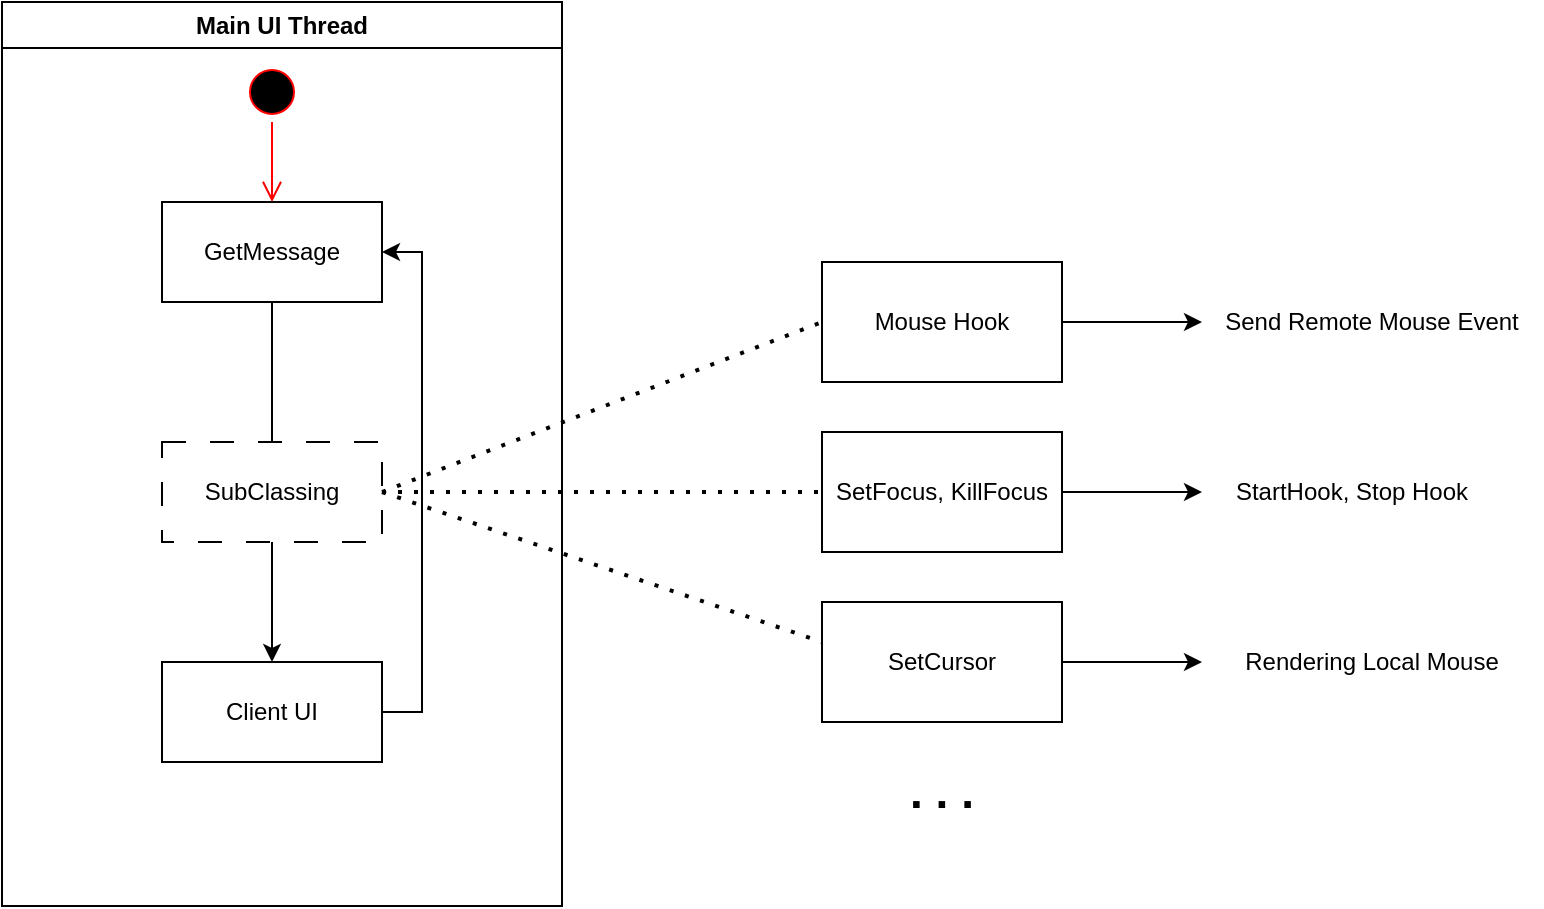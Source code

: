<mxfile version="24.7.4">
  <diagram name="페이지-1" id="qZazr193hUHMwVS4NR-1">
    <mxGraphModel dx="1434" dy="746" grid="1" gridSize="10" guides="1" tooltips="1" connect="1" arrows="1" fold="1" page="1" pageScale="1" pageWidth="827" pageHeight="1169" math="0" shadow="0">
      <root>
        <mxCell id="0" />
        <mxCell id="1" parent="0" />
        <mxCell id="1XmJx1WI5i3YDK_gQCyh-6" value="" style="ellipse;html=1;shape=startState;fillColor=#000000;strokeColor=#ff0000;" vertex="1" parent="1">
          <mxGeometry x="140" y="80" width="30" height="30" as="geometry" />
        </mxCell>
        <mxCell id="1XmJx1WI5i3YDK_gQCyh-7" value="" style="edgeStyle=orthogonalEdgeStyle;html=1;verticalAlign=bottom;endArrow=open;endSize=8;strokeColor=#ff0000;rounded=0;" edge="1" source="1XmJx1WI5i3YDK_gQCyh-6" parent="1">
          <mxGeometry relative="1" as="geometry">
            <mxPoint x="155" y="150" as="targetPoint" />
          </mxGeometry>
        </mxCell>
        <mxCell id="1XmJx1WI5i3YDK_gQCyh-25" style="edgeStyle=orthogonalEdgeStyle;rounded=0;orthogonalLoop=1;jettySize=auto;html=1;entryX=0.5;entryY=0;entryDx=0;entryDy=0;" edge="1" parent="1" source="1XmJx1WI5i3YDK_gQCyh-8" target="1XmJx1WI5i3YDK_gQCyh-14">
          <mxGeometry relative="1" as="geometry" />
        </mxCell>
        <mxCell id="1XmJx1WI5i3YDK_gQCyh-8" value="GetMessage" style="html=1;whiteSpace=wrap;" vertex="1" parent="1">
          <mxGeometry x="100" y="150" width="110" height="50" as="geometry" />
        </mxCell>
        <mxCell id="1XmJx1WI5i3YDK_gQCyh-41" style="edgeStyle=orthogonalEdgeStyle;rounded=0;orthogonalLoop=1;jettySize=auto;html=1;entryX=1;entryY=0.5;entryDx=0;entryDy=0;" edge="1" parent="1" source="1XmJx1WI5i3YDK_gQCyh-14" target="1XmJx1WI5i3YDK_gQCyh-8">
          <mxGeometry relative="1" as="geometry">
            <Array as="points">
              <mxPoint x="230" y="405" />
              <mxPoint x="230" y="175" />
            </Array>
          </mxGeometry>
        </mxCell>
        <mxCell id="1XmJx1WI5i3YDK_gQCyh-14" value="Client UI" style="html=1;whiteSpace=wrap;" vertex="1" parent="1">
          <mxGeometry x="100" y="380" width="110" height="50" as="geometry" />
        </mxCell>
        <mxCell id="1XmJx1WI5i3YDK_gQCyh-23" value="SubClassing" style="html=1;whiteSpace=wrap;dashed=1;dashPattern=12 12;" vertex="1" parent="1">
          <mxGeometry x="100" y="270" width="110" height="50" as="geometry" />
        </mxCell>
        <mxCell id="1XmJx1WI5i3YDK_gQCyh-26" value="Main UI Thread" style="swimlane;whiteSpace=wrap" vertex="1" parent="1">
          <mxGeometry x="20" y="50" width="280" height="452" as="geometry" />
        </mxCell>
        <mxCell id="1XmJx1WI5i3YDK_gQCyh-42" value="" style="endArrow=none;dashed=1;html=1;dashPattern=1 3;strokeWidth=2;rounded=0;exitX=1;exitY=0.5;exitDx=0;exitDy=0;entryX=0;entryY=0.5;entryDx=0;entryDy=0;" edge="1" parent="1" source="1XmJx1WI5i3YDK_gQCyh-23" target="1XmJx1WI5i3YDK_gQCyh-43">
          <mxGeometry width="50" height="50" relative="1" as="geometry">
            <mxPoint x="350" y="310" as="sourcePoint" />
            <mxPoint x="380" y="295" as="targetPoint" />
          </mxGeometry>
        </mxCell>
        <mxCell id="1XmJx1WI5i3YDK_gQCyh-46" style="edgeStyle=orthogonalEdgeStyle;rounded=0;orthogonalLoop=1;jettySize=auto;html=1;" edge="1" parent="1" source="1XmJx1WI5i3YDK_gQCyh-43" target="1XmJx1WI5i3YDK_gQCyh-47">
          <mxGeometry relative="1" as="geometry">
            <mxPoint x="650" y="210" as="targetPoint" />
          </mxGeometry>
        </mxCell>
        <mxCell id="1XmJx1WI5i3YDK_gQCyh-43" value="Mouse Hook" style="rounded=0;whiteSpace=wrap;html=1;" vertex="1" parent="1">
          <mxGeometry x="430" y="180" width="120" height="60" as="geometry" />
        </mxCell>
        <mxCell id="1XmJx1WI5i3YDK_gQCyh-48" style="edgeStyle=orthogonalEdgeStyle;rounded=0;orthogonalLoop=1;jettySize=auto;html=1;" edge="1" parent="1" source="1XmJx1WI5i3YDK_gQCyh-44" target="1XmJx1WI5i3YDK_gQCyh-49">
          <mxGeometry relative="1" as="geometry">
            <mxPoint x="620" y="295" as="targetPoint" />
          </mxGeometry>
        </mxCell>
        <mxCell id="1XmJx1WI5i3YDK_gQCyh-44" value="SetFocus, KillFocus" style="rounded=0;whiteSpace=wrap;html=1;" vertex="1" parent="1">
          <mxGeometry x="430" y="265" width="120" height="60" as="geometry" />
        </mxCell>
        <mxCell id="1XmJx1WI5i3YDK_gQCyh-47" value="Send Remote Mouse Event" style="text;html=1;align=center;verticalAlign=middle;whiteSpace=wrap;rounded=0;" vertex="1" parent="1">
          <mxGeometry x="620" y="195" width="170" height="30" as="geometry" />
        </mxCell>
        <mxCell id="1XmJx1WI5i3YDK_gQCyh-49" value="StartHook, Stop Hook" style="text;html=1;align=center;verticalAlign=middle;whiteSpace=wrap;rounded=0;" vertex="1" parent="1">
          <mxGeometry x="620" y="280" width="150" height="30" as="geometry" />
        </mxCell>
        <mxCell id="1XmJx1WI5i3YDK_gQCyh-53" value="" style="endArrow=none;dashed=1;html=1;dashPattern=1 3;strokeWidth=2;rounded=0;exitX=1;exitY=0.5;exitDx=0;exitDy=0;" edge="1" parent="1">
          <mxGeometry width="50" height="50" relative="1" as="geometry">
            <mxPoint x="210" y="295" as="sourcePoint" />
            <mxPoint x="430" y="370" as="targetPoint" />
          </mxGeometry>
        </mxCell>
        <mxCell id="1XmJx1WI5i3YDK_gQCyh-55" style="edgeStyle=orthogonalEdgeStyle;rounded=0;orthogonalLoop=1;jettySize=auto;html=1;" edge="1" parent="1" source="1XmJx1WI5i3YDK_gQCyh-54">
          <mxGeometry relative="1" as="geometry">
            <mxPoint x="620" y="380" as="targetPoint" />
          </mxGeometry>
        </mxCell>
        <mxCell id="1XmJx1WI5i3YDK_gQCyh-54" value="SetCursor" style="rounded=0;whiteSpace=wrap;html=1;" vertex="1" parent="1">
          <mxGeometry x="430" y="350" width="120" height="60" as="geometry" />
        </mxCell>
        <mxCell id="1XmJx1WI5i3YDK_gQCyh-56" value="Rendering Local Mouse" style="text;html=1;align=center;verticalAlign=middle;whiteSpace=wrap;rounded=0;" vertex="1" parent="1">
          <mxGeometry x="620" y="365" width="170" height="30" as="geometry" />
        </mxCell>
        <mxCell id="1XmJx1WI5i3YDK_gQCyh-57" value="" style="endArrow=none;dashed=1;html=1;dashPattern=1 3;strokeWidth=2;rounded=0;exitX=1;exitY=0.5;exitDx=0;exitDy=0;entryX=0;entryY=0.5;entryDx=0;entryDy=0;" edge="1" parent="1" source="1XmJx1WI5i3YDK_gQCyh-23" target="1XmJx1WI5i3YDK_gQCyh-44">
          <mxGeometry width="50" height="50" relative="1" as="geometry">
            <mxPoint x="210" y="290" as="sourcePoint" />
            <mxPoint x="430" y="365" as="targetPoint" />
          </mxGeometry>
        </mxCell>
        <mxCell id="1XmJx1WI5i3YDK_gQCyh-58" value=". . ." style="text;html=1;align=center;verticalAlign=middle;whiteSpace=wrap;rounded=0;fontSize=23;fontStyle=1" vertex="1" parent="1">
          <mxGeometry x="460" y="430" width="60" height="30" as="geometry" />
        </mxCell>
      </root>
    </mxGraphModel>
  </diagram>
</mxfile>
